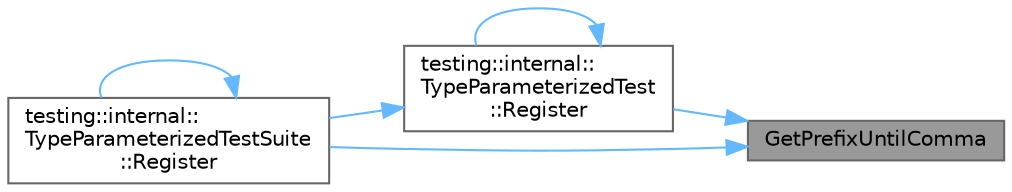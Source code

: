 digraph "GetPrefixUntilComma"
{
 // LATEX_PDF_SIZE
  bgcolor="transparent";
  edge [fontname=Helvetica,fontsize=10,labelfontname=Helvetica,labelfontsize=10];
  node [fontname=Helvetica,fontsize=10,shape=box,height=0.2,width=0.4];
  rankdir="RL";
  Node1 [id="Node000001",label="GetPrefixUntilComma",height=0.2,width=0.4,color="gray40", fillcolor="grey60", style="filled", fontcolor="black",tooltip=" "];
  Node1 -> Node2 [id="edge1_Node000001_Node000002",dir="back",color="steelblue1",style="solid",tooltip=" "];
  Node2 [id="Node000002",label="testing::internal::\lTypeParameterizedTest\l::Register",height=0.2,width=0.4,color="grey40", fillcolor="white", style="filled",URL="$classtesting_1_1internal_1_1_type_parameterized_test.html#a3bc3e6aff06998bbcc0c9886532de11e",tooltip=" "];
  Node2 -> Node2 [id="edge2_Node000002_Node000002",dir="back",color="steelblue1",style="solid",tooltip=" "];
  Node2 -> Node3 [id="edge3_Node000002_Node000003",dir="back",color="steelblue1",style="solid",tooltip=" "];
  Node3 [id="Node000003",label="testing::internal::\lTypeParameterizedTestSuite\l::Register",height=0.2,width=0.4,color="grey40", fillcolor="white", style="filled",URL="$classtesting_1_1internal_1_1_type_parameterized_test_suite.html#aafba72692399b367c4d1bf3675c14258",tooltip=" "];
  Node3 -> Node3 [id="edge4_Node000003_Node000003",dir="back",color="steelblue1",style="solid",tooltip=" "];
  Node1 -> Node3 [id="edge5_Node000001_Node000003",dir="back",color="steelblue1",style="solid",tooltip=" "];
}
